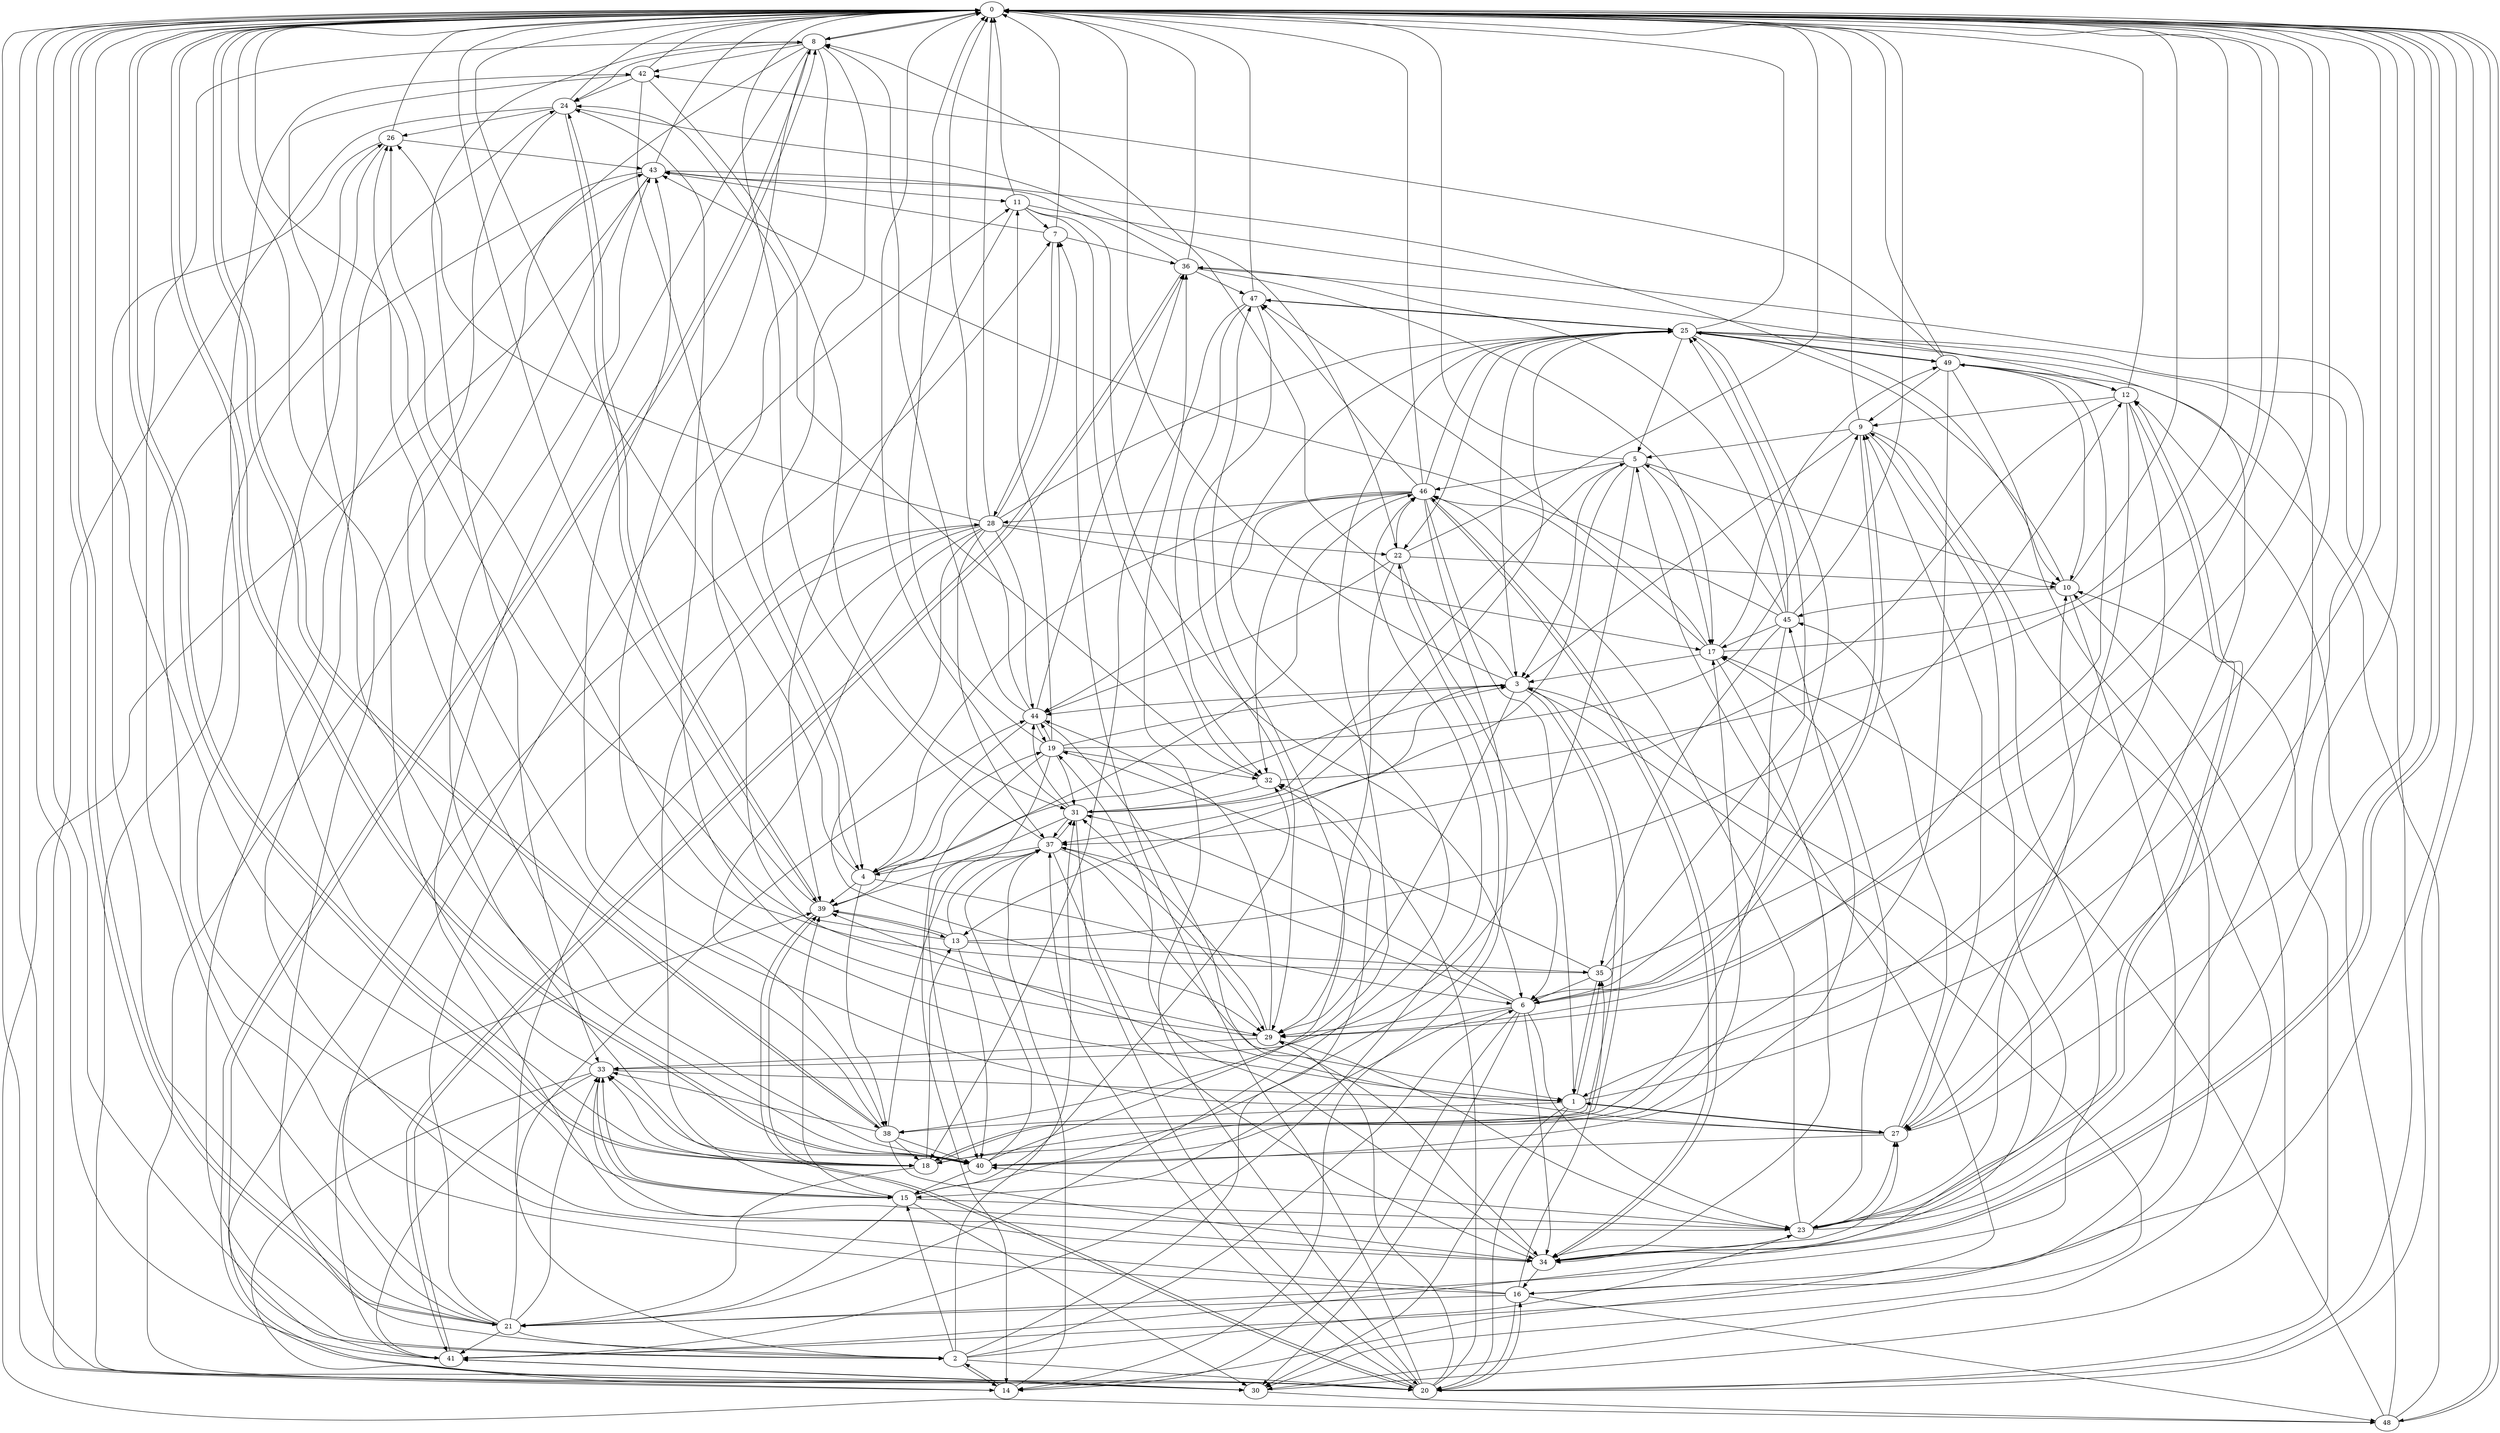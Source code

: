 strict digraph "" {
	0	 [component_delay=3];
	8	 [component_delay=3];
	0 -> 8	 [wire_delay=1];
	18	 [component_delay=3];
	0 -> 18	 [wire_delay=1];
	21	 [component_delay=3];
	0 -> 21	 [wire_delay=1];
	34	 [component_delay=3];
	0 -> 34	 [wire_delay=1];
	38	 [component_delay=3];
	0 -> 38	 [wire_delay=1];
	40	 [component_delay=3];
	0 -> 40	 [wire_delay=1];
	48	 [component_delay=3];
	0 -> 48	 [wire_delay=1];
	1	 [component_delay=3];
	1 -> 0	 [wire_delay=1];
	1 -> 8	 [wire_delay=1];
	20	 [component_delay=3];
	1 -> 20	 [wire_delay=1];
	27	 [component_delay=3];
	1 -> 27	 [wire_delay=1];
	30	 [component_delay=3];
	1 -> 30	 [wire_delay=1];
	35	 [component_delay=3];
	1 -> 35	 [wire_delay=1];
	1 -> 38	 [wire_delay=1];
	2	 [component_delay=3];
	2 -> 0	 [wire_delay=1];
	6	 [component_delay=3];
	2 -> 6	 [wire_delay=1];
	14	 [component_delay=3];
	2 -> 14	 [wire_delay=1];
	15	 [component_delay=3];
	2 -> 15	 [wire_delay=1];
	2 -> 20	 [wire_delay=1];
	23	 [component_delay=3];
	2 -> 23	 [wire_delay=1];
	31	 [component_delay=3];
	2 -> 31	 [wire_delay=1];
	32	 [component_delay=3];
	2 -> 32	 [wire_delay=1];
	43	 [component_delay=3];
	2 -> 43	 [wire_delay=1];
	3	 [component_delay=3];
	3 -> 0	 [wire_delay=1];
	3 -> 8	 [wire_delay=1];
	13	 [component_delay=3];
	3 -> 13	 [wire_delay=1];
	3 -> 18	 [wire_delay=1];
	29	 [component_delay=3];
	3 -> 29	 [wire_delay=1];
	3 -> 30	 [wire_delay=1];
	41	 [component_delay=3];
	3 -> 41	 [wire_delay=1];
	44	 [component_delay=3];
	3 -> 44	 [wire_delay=1];
	4	 [component_delay=3];
	4 -> 0	 [wire_delay=1];
	4 -> 3	 [wire_delay=1];
	4 -> 6	 [wire_delay=1];
	19	 [component_delay=3];
	4 -> 19	 [wire_delay=1];
	4 -> 38	 [wire_delay=1];
	39	 [component_delay=3];
	4 -> 39	 [wire_delay=1];
	5	 [component_delay=3];
	5 -> 0	 [wire_delay=1];
	5 -> 3	 [wire_delay=1];
	10	 [component_delay=3];
	5 -> 10	 [wire_delay=1];
	17	 [component_delay=3];
	5 -> 17	 [wire_delay=1];
	33	 [component_delay=3];
	5 -> 33	 [wire_delay=1];
	37	 [component_delay=3];
	5 -> 37	 [wire_delay=1];
	46	 [component_delay=3];
	5 -> 46	 [wire_delay=1];
	6 -> 0	 [wire_delay=1];
	9	 [component_delay=3];
	6 -> 9	 [wire_delay=1];
	6 -> 14	 [wire_delay=1];
	6 -> 15	 [wire_delay=1];
	6 -> 23	 [wire_delay=1];
	6 -> 29	 [wire_delay=1];
	6 -> 30	 [wire_delay=1];
	6 -> 31	 [wire_delay=1];
	6 -> 34	 [wire_delay=1];
	6 -> 37	 [wire_delay=1];
	7	 [component_delay=3];
	7 -> 0	 [wire_delay=1];
	28	 [component_delay=3];
	7 -> 28	 [wire_delay=1];
	36	 [component_delay=3];
	7 -> 36	 [wire_delay=1];
	7 -> 43	 [wire_delay=1];
	8 -> 0	 [wire_delay=1];
	8 -> 2	 [wire_delay=1];
	8 -> 4	 [wire_delay=1];
	8 -> 20	 [wire_delay=1];
	24	 [component_delay=3];
	8 -> 24	 [wire_delay=1];
	8 -> 29	 [wire_delay=1];
	8 -> 33	 [wire_delay=1];
	8 -> 34	 [wire_delay=1];
	42	 [component_delay=3];
	8 -> 42	 [wire_delay=1];
	9 -> 0	 [wire_delay=1];
	9 -> 3	 [wire_delay=1];
	9 -> 5	 [wire_delay=1];
	9 -> 6	 [wire_delay=1];
	9 -> 34	 [wire_delay=1];
	9 -> 41	 [wire_delay=1];
	10 -> 0	 [wire_delay=1];
	16	 [component_delay=3];
	10 -> 16	 [wire_delay=1];
	25	 [component_delay=3];
	10 -> 25	 [wire_delay=1];
	45	 [component_delay=3];
	10 -> 45	 [wire_delay=1];
	11	 [component_delay=3];
	11 -> 0	 [wire_delay=1];
	11 -> 6	 [wire_delay=1];
	11 -> 7	 [wire_delay=1];
	11 -> 27	 [wire_delay=1];
	11 -> 32	 [wire_delay=1];
	11 -> 39	 [wire_delay=1];
	12	 [component_delay=3];
	12 -> 0	 [wire_delay=1];
	12 -> 1	 [wire_delay=1];
	12 -> 9	 [wire_delay=1];
	12 -> 23	 [wire_delay=1];
	12 -> 27	 [wire_delay=1];
	12 -> 37	 [wire_delay=1];
	13 -> 0	 [wire_delay=1];
	13 -> 12	 [wire_delay=1];
	13 -> 35	 [wire_delay=1];
	13 -> 37	 [wire_delay=1];
	13 -> 39	 [wire_delay=1];
	13 -> 40	 [wire_delay=1];
	14 -> 0	 [wire_delay=1];
	14 -> 2	 [wire_delay=1];
	14 -> 5	 [wire_delay=1];
	14 -> 37	 [wire_delay=1];
	15 -> 0	 [wire_delay=1];
	15 -> 21	 [wire_delay=1];
	22	 [component_delay=3];
	15 -> 22	 [wire_delay=1];
	15 -> 23	 [wire_delay=1];
	15 -> 30	 [wire_delay=1];
	15 -> 32	 [wire_delay=1];
	15 -> 33	 [wire_delay=1];
	15 -> 39	 [wire_delay=1];
	16 -> 0	 [wire_delay=1];
	16 -> 20	 [wire_delay=1];
	16 -> 21	 [wire_delay=1];
	16 -> 24	 [wire_delay=1];
	26	 [component_delay=3];
	16 -> 26	 [wire_delay=1];
	16 -> 35	 [wire_delay=1];
	16 -> 48	 [wire_delay=1];
	17 -> 0	 [wire_delay=1];
	17 -> 3	 [wire_delay=1];
	17 -> 34	 [wire_delay=1];
	17 -> 46	 [wire_delay=1];
	47	 [component_delay=3];
	17 -> 47	 [wire_delay=1];
	49	 [component_delay=3];
	17 -> 49	 [wire_delay=1];
	18 -> 0	 [wire_delay=1];
	18 -> 3	 [wire_delay=1];
	18 -> 13	 [wire_delay=1];
	18 -> 21	 [wire_delay=1];
	18 -> 33	 [wire_delay=1];
	18 -> 43	 [wire_delay=1];
	19 -> 0	 [wire_delay=1];
	19 -> 3	 [wire_delay=1];
	19 -> 9	 [wire_delay=1];
	19 -> 11	 [wire_delay=1];
	19 -> 14	 [wire_delay=1];
	19 -> 31	 [wire_delay=1];
	19 -> 32	 [wire_delay=1];
	19 -> 40	 [wire_delay=1];
	19 -> 44	 [wire_delay=1];
	20 -> 0	 [wire_delay=1];
	20 -> 7	 [wire_delay=1];
	20 -> 8	 [wire_delay=1];
	20 -> 10	 [wire_delay=1];
	20 -> 16	 [wire_delay=1];
	20 -> 29	 [wire_delay=1];
	20 -> 32	 [wire_delay=1];
	20 -> 36	 [wire_delay=1];
	20 -> 37	 [wire_delay=1];
	20 -> 39	 [wire_delay=1];
	21 -> 0	 [wire_delay=1];
	21 -> 2	 [wire_delay=1];
	21 -> 8	 [wire_delay=1];
	21 -> 9	 [wire_delay=1];
	21 -> 11	 [wire_delay=1];
	21 -> 25	 [wire_delay=1];
	21 -> 28	 [wire_delay=1];
	21 -> 33	 [wire_delay=1];
	21 -> 41	 [wire_delay=1];
	21 -> 44	 [wire_delay=1];
	22 -> 0	 [wire_delay=1];
	22 -> 6	 [wire_delay=1];
	22 -> 10	 [wire_delay=1];
	22 -> 29	 [wire_delay=1];
	22 -> 44	 [wire_delay=1];
	22 -> 46	 [wire_delay=1];
	23 -> 0	 [wire_delay=1];
	23 -> 10	 [wire_delay=1];
	23 -> 12	 [wire_delay=1];
	23 -> 17	 [wire_delay=1];
	23 -> 27	 [wire_delay=1];
	23 -> 33	 [wire_delay=1];
	23 -> 34	 [wire_delay=1];
	23 -> 40	 [wire_delay=1];
	23 -> 46	 [wire_delay=1];
	24 -> 0	 [wire_delay=1];
	24 -> 14	 [wire_delay=1];
	24 -> 22	 [wire_delay=1];
	24 -> 26	 [wire_delay=1];
	24 -> 39	 [wire_delay=1];
	24 -> 40	 [wire_delay=1];
	25 -> 0	 [wire_delay=1];
	25 -> 3	 [wire_delay=1];
	25 -> 5	 [wire_delay=1];
	25 -> 6	 [wire_delay=1];
	25 -> 20	 [wire_delay=1];
	25 -> 22	 [wire_delay=1];
	25 -> 23	 [wire_delay=1];
	25 -> 27	 [wire_delay=1];
	25 -> 38	 [wire_delay=1];
	25 -> 47	 [wire_delay=1];
	25 -> 49	 [wire_delay=1];
	26 -> 0	 [wire_delay=1];
	26 -> 18	 [wire_delay=1];
	26 -> 21	 [wire_delay=1];
	26 -> 43	 [wire_delay=1];
	27 -> 0	 [wire_delay=1];
	27 -> 1	 [wire_delay=1];
	27 -> 9	 [wire_delay=1];
	27 -> 39	 [wire_delay=1];
	27 -> 40	 [wire_delay=1];
	27 -> 43	 [wire_delay=1];
	27 -> 45	 [wire_delay=1];
	28 -> 0	 [wire_delay=1];
	28 -> 2	 [wire_delay=1];
	28 -> 7	 [wire_delay=1];
	28 -> 15	 [wire_delay=1];
	28 -> 17	 [wire_delay=1];
	28 -> 22	 [wire_delay=1];
	28 -> 25	 [wire_delay=1];
	28 -> 26	 [wire_delay=1];
	28 -> 29	 [wire_delay=1];
	28 -> 37	 [wire_delay=1];
	28 -> 38	 [wire_delay=1];
	28 -> 44	 [wire_delay=1];
	29 -> 0	 [wire_delay=1];
	29 -> 23	 [wire_delay=1];
	29 -> 24	 [wire_delay=1];
	29 -> 31	 [wire_delay=1];
	29 -> 33	 [wire_delay=1];
	29 -> 44	 [wire_delay=1];
	30 -> 0	 [wire_delay=1];
	30 -> 10	 [wire_delay=1];
	30 -> 41	 [wire_delay=1];
	30 -> 48	 [wire_delay=1];
	31 -> 0	 [wire_delay=1];
	31 -> 5	 [wire_delay=1];
	31 -> 20	 [wire_delay=1];
	31 -> 25	 [wire_delay=1];
	31 -> 37	 [wire_delay=1];
	31 -> 39	 [wire_delay=1];
	31 -> 44	 [wire_delay=1];
	32 -> 0	 [wire_delay=1];
	32 -> 24	 [wire_delay=1];
	32 -> 31	 [wire_delay=1];
	33 -> 0	 [wire_delay=1];
	33 -> 1	 [wire_delay=1];
	33 -> 15	 [wire_delay=1];
	33 -> 30	 [wire_delay=1];
	33 -> 41	 [wire_delay=1];
	34 -> 0	 [wire_delay=1];
	34 -> 16	 [wire_delay=1];
	34 -> 19	 [wire_delay=1];
	34 -> 27	 [wire_delay=1];
	34 -> 42	 [wire_delay=1];
	34 -> 46	 [wire_delay=1];
	35 -> 0	 [wire_delay=1];
	35 -> 1	 [wire_delay=1];
	35 -> 6	 [wire_delay=1];
	35 -> 19	 [wire_delay=1];
	35 -> 25	 [wire_delay=1];
	35 -> 26	 [wire_delay=1];
	36 -> 0	 [wire_delay=1];
	36 -> 12	 [wire_delay=1];
	36 -> 17	 [wire_delay=1];
	36 -> 41	 [wire_delay=1];
	36 -> 43	 [wire_delay=1];
	36 -> 47	 [wire_delay=1];
	37 -> 0	 [wire_delay=1];
	37 -> 1	 [wire_delay=1];
	37 -> 4	 [wire_delay=1];
	37 -> 29	 [wire_delay=1];
	37 -> 31	 [wire_delay=1];
	37 -> 34	 [wire_delay=1];
	38 -> 0	 [wire_delay=1];
	38 -> 18	 [wire_delay=1];
	38 -> 26	 [wire_delay=1];
	38 -> 33	 [wire_delay=1];
	38 -> 34	 [wire_delay=1];
	38 -> 37	 [wire_delay=1];
	38 -> 40	 [wire_delay=1];
	39 -> 0	 [wire_delay=1];
	39 -> 13	 [wire_delay=1];
	39 -> 20	 [wire_delay=1];
	39 -> 24	 [wire_delay=1];
	39 -> 46	 [wire_delay=1];
	40 -> 0	 [wire_delay=1];
	40 -> 15	 [wire_delay=1];
	40 -> 17	 [wire_delay=1];
	40 -> 33	 [wire_delay=1];
	40 -> 37	 [wire_delay=1];
	40 -> 45	 [wire_delay=1];
	40 -> 47	 [wire_delay=1];
	41 -> 0	 [wire_delay=1];
	41 -> 7	 [wire_delay=1];
	41 -> 30	 [wire_delay=1];
	41 -> 36	 [wire_delay=1];
	41 -> 39	 [wire_delay=1];
	41 -> 46	 [wire_delay=1];
	42 -> 0	 [wire_delay=1];
	42 -> 4	 [wire_delay=1];
	42 -> 24	 [wire_delay=1];
	42 -> 31	 [wire_delay=1];
	42 -> 40	 [wire_delay=1];
	43 -> 0	 [wire_delay=1];
	43 -> 10	 [wire_delay=1];
	43 -> 11	 [wire_delay=1];
	43 -> 20	 [wire_delay=1];
	43 -> 30	 [wire_delay=1];
	43 -> 48	 [wire_delay=1];
	44 -> 0	 [wire_delay=1];
	44 -> 4	 [wire_delay=1];
	44 -> 8	 [wire_delay=1];
	44 -> 19	 [wire_delay=1];
	44 -> 34	 [wire_delay=1];
	44 -> 36	 [wire_delay=1];
	45 -> 0	 [wire_delay=1];
	45 -> 5	 [wire_delay=1];
	45 -> 17	 [wire_delay=1];
	45 -> 18	 [wire_delay=1];
	45 -> 25	 [wire_delay=1];
	45 -> 35	 [wire_delay=1];
	45 -> 36	 [wire_delay=1];
	45 -> 43	 [wire_delay=1];
	46 -> 0	 [wire_delay=1];
	46 -> 1	 [wire_delay=1];
	46 -> 4	 [wire_delay=1];
	46 -> 14	 [wire_delay=1];
	46 -> 25	 [wire_delay=1];
	46 -> 28	 [wire_delay=1];
	46 -> 32	 [wire_delay=1];
	46 -> 34	 [wire_delay=1];
	46 -> 44	 [wire_delay=1];
	46 -> 47	 [wire_delay=1];
	47 -> 0	 [wire_delay=1];
	47 -> 18	 [wire_delay=1];
	47 -> 25	 [wire_delay=1];
	47 -> 29	 [wire_delay=1];
	47 -> 32	 [wire_delay=1];
	48 -> 0	 [wire_delay=1];
	48 -> 12	 [wire_delay=1];
	48 -> 17	 [wire_delay=1];
	48 -> 49	 [wire_delay=1];
	49 -> 0	 [wire_delay=1];
	49 -> 9	 [wire_delay=1];
	49 -> 10	 [wire_delay=1];
	49 -> 12	 [wire_delay=1];
	49 -> 18	 [wire_delay=1];
	49 -> 25	 [wire_delay=1];
	49 -> 29	 [wire_delay=1];
	49 -> 30	 [wire_delay=1];
	49 -> 42	 [wire_delay=1];
}
